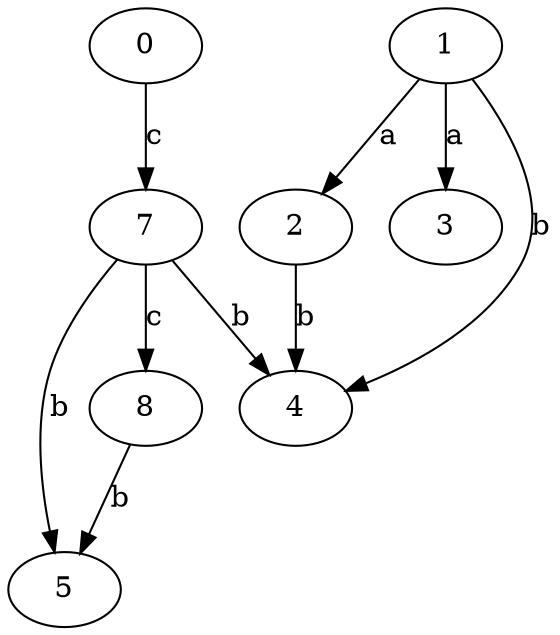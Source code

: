strict digraph  {
2;
3;
4;
5;
0;
7;
1;
8;
2 -> 4  [label=b];
0 -> 7  [label=c];
7 -> 4  [label=b];
7 -> 5  [label=b];
7 -> 8  [label=c];
1 -> 2  [label=a];
1 -> 3  [label=a];
1 -> 4  [label=b];
8 -> 5  [label=b];
}
